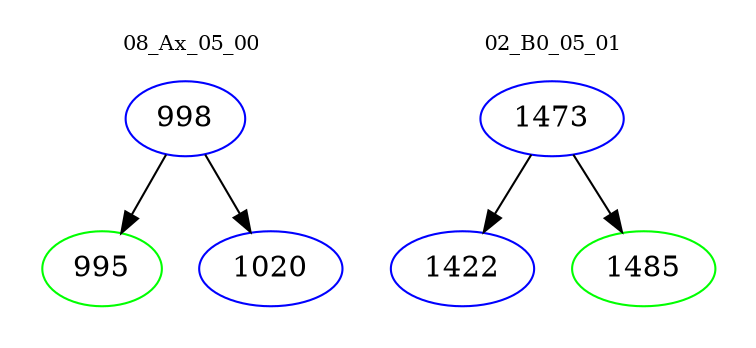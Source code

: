 digraph{
subgraph cluster_0 {
color = white
label = "08_Ax_05_00";
fontsize=10;
T0_998 [label="998", color="blue"]
T0_998 -> T0_995 [color="black"]
T0_995 [label="995", color="green"]
T0_998 -> T0_1020 [color="black"]
T0_1020 [label="1020", color="blue"]
}
subgraph cluster_1 {
color = white
label = "02_B0_05_01";
fontsize=10;
T1_1473 [label="1473", color="blue"]
T1_1473 -> T1_1422 [color="black"]
T1_1422 [label="1422", color="blue"]
T1_1473 -> T1_1485 [color="black"]
T1_1485 [label="1485", color="green"]
}
}
